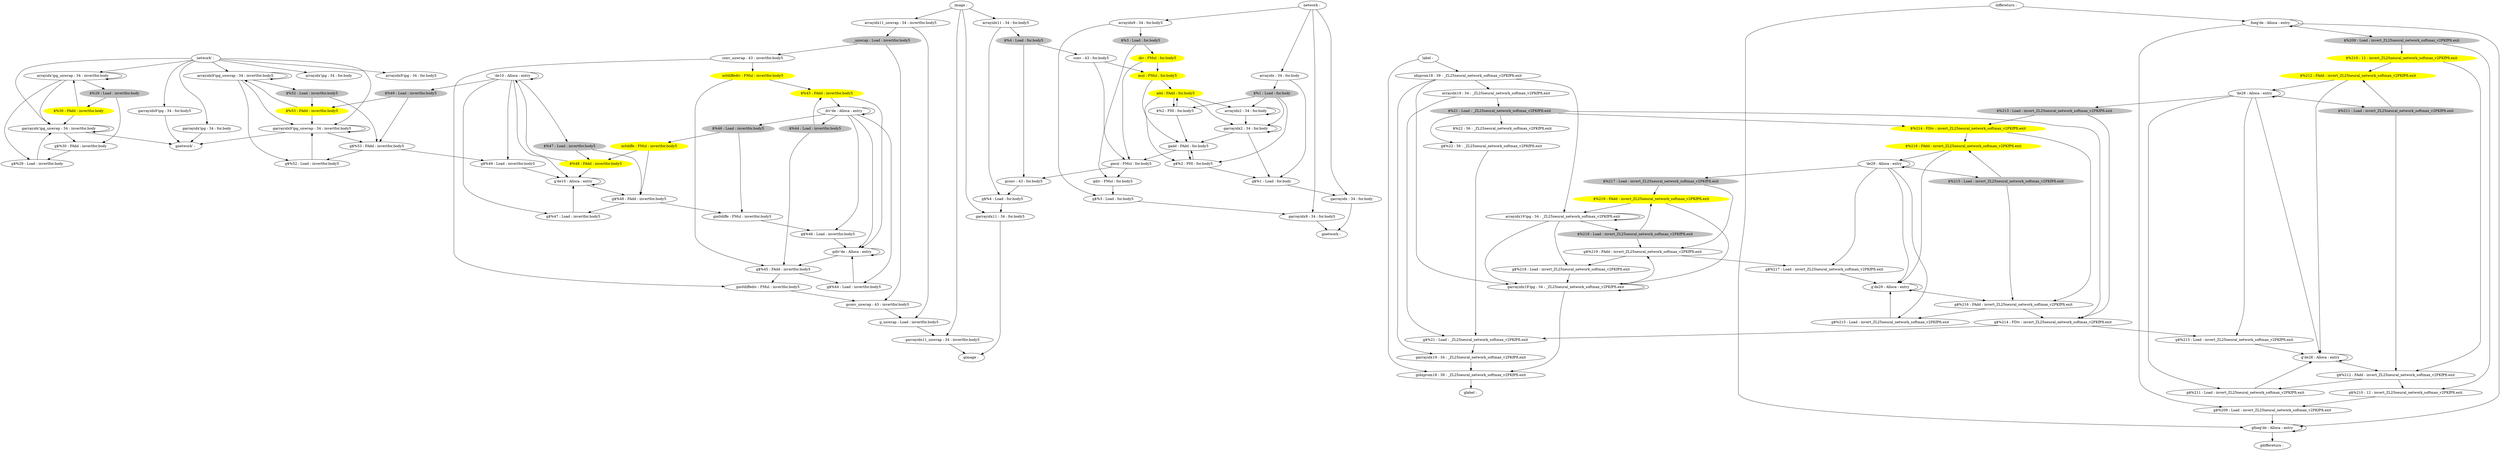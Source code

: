 digraph G {
	subgraph Forward {
		"arrayidx'ipg_unwrap : 34 : invertfor.body" -> "arrayidx'ipg_unwrap : 34 : invertfor.body" 
		"arrayidx'ipg_unwrap : 34 : invertfor.body" -> "$%29 : Load : invertfor.body" 
		"$%21 : Load : _ZL25neural_network_softmax_v2PKfPfi.exit" [color = gray style=filled];
		"$%21 : Load : _ZL25neural_network_softmax_v2PKfPfi.exit" -> "$%214 : FDiv : invert_ZL25neural_network_softmax_v2PKfPfi.exit" 
		"$%21 : Load : _ZL25neural_network_softmax_v2PKfPfi.exit" -> "$%22 : 56 : _ZL25neural_network_softmax_v2PKfPfi.exit" 
		"$%3 : Load : for.body5" [color = gray style=filled];
		"$%3 : Load : for.body5" -> "div : FMul : for.body5" 
		"conv : 43 : for.body5" -> "mul : FMul : for.body5" 
		"arrayidx11 : 34 : for.body5" -> "$%4 : Load : for.body5" 
		"$%2 : PHI : for.body5" -> "add : FAdd : for.body5" 
		"arrayidx9 : 34 : for.body5" -> "$%3 : Load : for.body5" 
		"$%4 : Load : for.body5" [color = gray style=filled];
		"$%4 : Load : for.body5" -> "conv : 43 : for.body5" 
		"arrayidx19 : 34 : _ZL25neural_network_softmax_v2PKfPfi.exit" -> "$%21 : Load : _ZL25neural_network_softmax_v2PKfPfi.exit" 
		"idxprom18 : 39 : _ZL25neural_network_softmax_v2PKfPfi.exit" -> "arrayidx19'ipg : 34 : _ZL25neural_network_softmax_v2PKfPfi.exit" 
		"idxprom18 : 39 : _ZL25neural_network_softmax_v2PKfPfi.exit" -> "arrayidx19 : 34 : _ZL25neural_network_softmax_v2PKfPfi.exit" 
		"'de10 : Alloca : entry" -> "'de10 : Alloca : entry" 
		"'de10 : Alloca : entry" -> "$%49 : Load : invertfor.body5" 
		"'de10 : Alloca : entry" -> "$%47 : Load : invertfor.body5" 
		"$%47 : Load : invertfor.body5" [color = gray style=filled];
		"$%47 : Load : invertfor.body5" -> "$%48 : FAdd : invertfor.body5" 
		"$%48 : FAdd : invertfor.body5" [color = yellow style=filled];
		"$%48 : FAdd : invertfor.body5" -> "'de10 : Alloca : entry" 
		"$%49 : Load : invertfor.body5" [color = gray style=filled];
		"$%49 : Load : invertfor.body5" -> "$%53 : FAdd : invertfor.body5" 
		"arrayidx9'ipg_unwrap : 34 : invertfor.body5" -> "$%52 : Load : invertfor.body5" 
		"arrayidx9'ipg_unwrap : 34 : invertfor.body5" -> "arrayidx9'ipg_unwrap : 34 : invertfor.body5" 
		"add : FAdd : for.body5" [color = yellow style=filled];
		"add : FAdd : for.body5" -> "arrayidx2 : 34 : for.body" 
		"add : FAdd : for.body5" -> "$%2 : PHI : for.body5" 
		"mul : FMul : for.body5" [color = yellow style=filled];
		"mul : FMul : for.body5" -> "add : FAdd : for.body5" 
		"image : " -> "arrayidx11 : 34 : for.body5" 
		"image : " -> "arrayidx11_unwrap : 34 : invertfor.body5" 
		"network : " -> "arrayidx9 : 34 : for.body5" 
		"network : " -> "arrayidx : 34 : for.body" 
		"network' : " -> "arrayidx'ipg_unwrap : 34 : invertfor.body" 
		"network' : " -> "arrayidx'ipg : 34 : for.body" 
		"network' : " -> "arrayidx9'ipg_unwrap : 34 : invertfor.body5" 
		"network' : " -> "arrayidx9'ipg : 34 : for.body5" 
		"label : " -> "idxprom18 : 39 : _ZL25neural_network_softmax_v2PKfPfi.exit" 
		"differeturn : " -> "fneg'de : Alloca : entry" 
		"div : FMul : for.body5" [color = yellow style=filled];
		"div : FMul : for.body5" -> "mul : FMul : for.body5" 
		"$%1 : Load : for.body" [color = gray style=filled];
		"$%1 : Load : for.body" -> "arrayidx2 : 34 : for.body" 
		"$%1 : Load : for.body" -> "$%2 : PHI : for.body5" 
		"$%209 : Load : invert_ZL25neural_network_softmax_v2PKfPfi.exit" [color = gray style=filled];
		"$%209 : Load : invert_ZL25neural_network_softmax_v2PKfPfi.exit" -> "$%210 : 12 : invert_ZL25neural_network_softmax_v2PKfPfi.exit" 
		"arrayidx2 : 34 : for.body" -> "arrayidx2 : 34 : for.body" 
		"arrayidx19'ipg : 34 : _ZL25neural_network_softmax_v2PKfPfi.exit" -> "$%218 : Load : invert_ZL25neural_network_softmax_v2PKfPfi.exit" 
		"arrayidx19'ipg : 34 : _ZL25neural_network_softmax_v2PKfPfi.exit" -> "arrayidx19'ipg : 34 : _ZL25neural_network_softmax_v2PKfPfi.exit" 
		"arrayidx : 34 : for.body" -> "$%1 : Load : for.body" 
		"$%29 : Load : invertfor.body" [color = gray style=filled];
		"$%29 : Load : invertfor.body" -> "$%30 : FAdd : invertfor.body" 
		"arrayidx11_unwrap : 34 : invertfor.body5" -> "_unwrap : Load : invertfor.body5" 
		"_unwrap : Load : invertfor.body5" [color = gray style=filled];
		"_unwrap : Load : invertfor.body5" -> "conv_unwrap : 43 : invertfor.body5" 
		"conv_unwrap : 43 : invertfor.body5" -> "m0diffediv : FMul : invertfor.body5" 
		"m0diffediv : FMul : invertfor.body5" [color = yellow style=filled];
		"m0diffediv : FMul : invertfor.body5" -> "$%45 : FAdd : invertfor.body5" 
		"div'de : Alloca : entry" -> "$%46 : Load : invertfor.body5" 
		"div'de : Alloca : entry" -> "$%44 : Load : invertfor.body5" 
		"div'de : Alloca : entry" -> "div'de : Alloca : entry" 
		"$%44 : Load : invertfor.body5" [color = gray style=filled];
		"$%44 : Load : invertfor.body5" -> "$%45 : FAdd : invertfor.body5" 
		"$%45 : FAdd : invertfor.body5" [color = yellow style=filled];
		"$%45 : FAdd : invertfor.body5" -> "div'de : Alloca : entry" 
		"$%46 : Load : invertfor.body5" [color = gray style=filled];
		"$%46 : Load : invertfor.body5" -> "m0diffe : FMul : invertfor.body5" 
		"m0diffe : FMul : invertfor.body5" [color = yellow style=filled];
		"m0diffe : FMul : invertfor.body5" -> "$%48 : FAdd : invertfor.body5" 
		"$%52 : Load : invertfor.body5" [color = gray style=filled];
		"$%52 : Load : invertfor.body5" -> "$%53 : FAdd : invertfor.body5" 
		"$%53 : FAdd : invertfor.body5" [color = yellow style=filled];
		"$%53 : FAdd : invertfor.body5" -> "arrayidx9'ipg_unwrap : 34 : invertfor.body5" 
		"$%30 : FAdd : invertfor.body" [color = yellow style=filled];
		"$%30 : FAdd : invertfor.body" -> "arrayidx'ipg_unwrap : 34 : invertfor.body" 
		"fneg'de : Alloca : entry" -> "$%209 : Load : invert_ZL25neural_network_softmax_v2PKfPfi.exit" 
		"fneg'de : Alloca : entry" -> "fneg'de : Alloca : entry" 
		"$%210 : 12 : invert_ZL25neural_network_softmax_v2PKfPfi.exit" [color = yellow style=filled];
		"$%210 : 12 : invert_ZL25neural_network_softmax_v2PKfPfi.exit" -> "$%212 : FAdd : invert_ZL25neural_network_softmax_v2PKfPfi.exit" 
		"'de28 : Alloca : entry" -> "'de28 : Alloca : entry" 
		"'de28 : Alloca : entry" -> "$%213 : Load : invert_ZL25neural_network_softmax_v2PKfPfi.exit" 
		"'de28 : Alloca : entry" -> "$%211 : Load : invert_ZL25neural_network_softmax_v2PKfPfi.exit" 
		"$%211 : Load : invert_ZL25neural_network_softmax_v2PKfPfi.exit" [color = gray style=filled];
		"$%211 : Load : invert_ZL25neural_network_softmax_v2PKfPfi.exit" -> "$%212 : FAdd : invert_ZL25neural_network_softmax_v2PKfPfi.exit" 
		"$%212 : FAdd : invert_ZL25neural_network_softmax_v2PKfPfi.exit" [color = yellow style=filled];
		"$%212 : FAdd : invert_ZL25neural_network_softmax_v2PKfPfi.exit" -> "'de28 : Alloca : entry" 
		"$%213 : Load : invert_ZL25neural_network_softmax_v2PKfPfi.exit" [color = gray style=filled];
		"$%213 : Load : invert_ZL25neural_network_softmax_v2PKfPfi.exit" -> "$%214 : FDiv : invert_ZL25neural_network_softmax_v2PKfPfi.exit" 
		"$%214 : FDiv : invert_ZL25neural_network_softmax_v2PKfPfi.exit" [color = yellow style=filled];
		"$%214 : FDiv : invert_ZL25neural_network_softmax_v2PKfPfi.exit" -> "$%216 : FAdd : invert_ZL25neural_network_softmax_v2PKfPfi.exit" 
		"'de29 : Alloca : entry" -> "$%217 : Load : invert_ZL25neural_network_softmax_v2PKfPfi.exit" 
		"'de29 : Alloca : entry" -> "$%215 : Load : invert_ZL25neural_network_softmax_v2PKfPfi.exit" 
		"'de29 : Alloca : entry" -> "'de29 : Alloca : entry" 
		"$%215 : Load : invert_ZL25neural_network_softmax_v2PKfPfi.exit" [color = gray style=filled];
		"$%215 : Load : invert_ZL25neural_network_softmax_v2PKfPfi.exit" -> "$%216 : FAdd : invert_ZL25neural_network_softmax_v2PKfPfi.exit" 
		"$%216 : FAdd : invert_ZL25neural_network_softmax_v2PKfPfi.exit" [color = yellow style=filled];
		"$%216 : FAdd : invert_ZL25neural_network_softmax_v2PKfPfi.exit" -> "'de29 : Alloca : entry" 
		"$%217 : Load : invert_ZL25neural_network_softmax_v2PKfPfi.exit" [color = gray style=filled];
		"$%217 : Load : invert_ZL25neural_network_softmax_v2PKfPfi.exit" -> "$%219 : FAdd : invert_ZL25neural_network_softmax_v2PKfPfi.exit" 
		"$%218 : Load : invert_ZL25neural_network_softmax_v2PKfPfi.exit" [color = gray style=filled];
		"$%218 : Load : invert_ZL25neural_network_softmax_v2PKfPfi.exit" -> "$%219 : FAdd : invert_ZL25neural_network_softmax_v2PKfPfi.exit" 
		"$%219 : FAdd : invert_ZL25neural_network_softmax_v2PKfPfi.exit" [color = yellow style=filled];
		"$%219 : FAdd : invert_ZL25neural_network_softmax_v2PKfPfi.exit" -> "arrayidx19'ipg : 34 : _ZL25neural_network_softmax_v2PKfPfi.exit" 
	}
	subgraph Reverse {
		"garrayidx9'ipg : 34 : for.body5" -> "gnetwork' : "
		"network' : " -> "garrayidx9'ipg : 34 : for.body5"
		"garrayidx'ipg : 34 : for.body" -> "gnetwork' : "
		"network' : " -> "garrayidx'ipg : 34 : for.body"
		"garrayidx'ipg_unwrap : 34 : invertfor.body" -> "gnetwork' : "
		"network' : " -> "garrayidx'ipg_unwrap : 34 : invertfor.body"
		"garrayidx'ipg_unwrap : 34 : invertfor.body" -> "garrayidx'ipg_unwrap : 34 : invertfor.body"
		"arrayidx'ipg_unwrap : 34 : invertfor.body" -> "garrayidx'ipg_unwrap : 34 : invertfor.body"
		"garrayidx'ipg_unwrap : 34 : invertfor.body" -> "g$%30 : FAdd : invertfor.body"
		"$%30 : FAdd : invertfor.body" -> "garrayidx'ipg_unwrap : 34 : invertfor.body"
		"g$%21 : Load : _ZL25neural_network_softmax_v2PKfPfi.exit" -> "garrayidx19 : 34 : _ZL25neural_network_softmax_v2PKfPfi.exit"
		"arrayidx19 : 34 : _ZL25neural_network_softmax_v2PKfPfi.exit" -> "g$%21 : Load : _ZL25neural_network_softmax_v2PKfPfi.exit"
		"g$%3 : Load : for.body5" -> "garrayidx9 : 34 : for.body5"
		"arrayidx9 : 34 : for.body5" -> "g$%3 : Load : for.body5"
		"gconv : 43 : for.body5" -> "g$%4 : Load : for.body5"
		"$%4 : Load : for.body5" -> "gconv : 43 : for.body5"
		"garrayidx11 : 34 : for.body5" -> "gimage : "
		"image : " -> "garrayidx11 : 34 : for.body5"
		"g$%2 : PHI : for.body5" -> "g$%1 : Load : for.body"
		"$%1 : Load : for.body" -> "g$%2 : PHI : for.body5"
		"g$%2 : PHI : for.body5" -> "gadd : FAdd : for.body5"
		"add : FAdd : for.body5" -> "g$%2 : PHI : for.body5"
		"garrayidx9 : 34 : for.body5" -> "gnetwork : "
		"network : " -> "garrayidx9 : 34 : for.body5"
		"g$%4 : Load : for.body5" -> "garrayidx11 : 34 : for.body5"
		"arrayidx11 : 34 : for.body5" -> "g$%4 : Load : for.body5"
		"garrayidx19 : 34 : _ZL25neural_network_softmax_v2PKfPfi.exit" -> "gidxprom18 : 39 : _ZL25neural_network_softmax_v2PKfPfi.exit"
		"idxprom18 : 39 : _ZL25neural_network_softmax_v2PKfPfi.exit" -> "garrayidx19 : 34 : _ZL25neural_network_softmax_v2PKfPfi.exit"
		"gidxprom18 : 39 : _ZL25neural_network_softmax_v2PKfPfi.exit" -> "glabel : "
		"label : " -> "gidxprom18 : 39 : _ZL25neural_network_softmax_v2PKfPfi.exit"
		"g'de10 : Alloca : entry" -> "g$%48 : FAdd : invertfor.body5"
		"$%48 : FAdd : invertfor.body5" -> "g'de10 : Alloca : entry"
		"g'de10 : Alloca : entry" -> "g'de10 : Alloca : entry"
		"'de10 : Alloca : entry" -> "g'de10 : Alloca : entry"
		"g$%47 : Load : invertfor.body5" -> "g'de10 : Alloca : entry"
		"'de10 : Alloca : entry" -> "g$%47 : Load : invertfor.body5"
		"g$%48 : FAdd : invertfor.body5" -> "gm0diffe : FMul : invertfor.body5"
		"m0diffe : FMul : invertfor.body5" -> "g$%48 : FAdd : invertfor.body5"
		"g$%48 : FAdd : invertfor.body5" -> "g$%47 : Load : invertfor.body5"
		"$%47 : Load : invertfor.body5" -> "g$%48 : FAdd : invertfor.body5"
		"g$%49 : Load : invertfor.body5" -> "g'de10 : Alloca : entry"
		"'de10 : Alloca : entry" -> "g$%49 : Load : invertfor.body5"
		"garrayidx9'ipg_unwrap : 34 : invertfor.body5" -> "gnetwork' : "
		"network' : " -> "garrayidx9'ipg_unwrap : 34 : invertfor.body5"
		"garrayidx9'ipg_unwrap : 34 : invertfor.body5" -> "g$%53 : FAdd : invertfor.body5"
		"$%53 : FAdd : invertfor.body5" -> "garrayidx9'ipg_unwrap : 34 : invertfor.body5"
		"garrayidx9'ipg_unwrap : 34 : invertfor.body5" -> "garrayidx9'ipg_unwrap : 34 : invertfor.body5"
		"arrayidx9'ipg_unwrap : 34 : invertfor.body5" -> "garrayidx9'ipg_unwrap : 34 : invertfor.body5"
		"gadd : FAdd : for.body5" -> "g$%2 : PHI : for.body5"
		"$%2 : PHI : for.body5" -> "gadd : FAdd : for.body5"
		"gadd : FAdd : for.body5" -> "gmul : FMul : for.body5"
		"mul : FMul : for.body5" -> "gadd : FAdd : for.body5"
		"gmul : FMul : for.body5" -> "gconv : 43 : for.body5"
		"conv : 43 : for.body5" -> "gmul : FMul : for.body5"
		"gmul : FMul : for.body5" -> "gdiv : FMul : for.body5"
		"div : FMul : for.body5" -> "gmul : FMul : for.body5"
		"gdiv : FMul : for.body5" -> "g$%3 : Load : for.body5"
		"$%3 : Load : for.body5" -> "gdiv : FMul : for.body5"
		"g$%1 : Load : for.body" -> "garrayidx : 34 : for.body"
		"arrayidx : 34 : for.body" -> "g$%1 : Load : for.body"
		"g$%209 : Load : invert_ZL25neural_network_softmax_v2PKfPfi.exit" -> "gfneg'de : Alloca : entry"
		"fneg'de : Alloca : entry" -> "g$%209 : Load : invert_ZL25neural_network_softmax_v2PKfPfi.exit"
		"garrayidx2 : 34 : for.body" -> "g$%1 : Load : for.body"
		"$%1 : Load : for.body" -> "garrayidx2 : 34 : for.body"
		"garrayidx2 : 34 : for.body" -> "garrayidx2 : 34 : for.body"
		"arrayidx2 : 34 : for.body" -> "garrayidx2 : 34 : for.body"
		"garrayidx2 : 34 : for.body" -> "gadd : FAdd : for.body5"
		"add : FAdd : for.body5" -> "garrayidx2 : 34 : for.body"
		"g$%22 : 56 : _ZL25neural_network_softmax_v2PKfPfi.exit" -> "g$%21 : Load : _ZL25neural_network_softmax_v2PKfPfi.exit"
		"$%21 : Load : _ZL25neural_network_softmax_v2PKfPfi.exit" -> "g$%22 : 56 : _ZL25neural_network_softmax_v2PKfPfi.exit"
		"garrayidx19'ipg : 34 : _ZL25neural_network_softmax_v2PKfPfi.exit" -> "g$%219 : FAdd : invert_ZL25neural_network_softmax_v2PKfPfi.exit"
		"$%219 : FAdd : invert_ZL25neural_network_softmax_v2PKfPfi.exit" -> "garrayidx19'ipg : 34 : _ZL25neural_network_softmax_v2PKfPfi.exit"
		"garrayidx19'ipg : 34 : _ZL25neural_network_softmax_v2PKfPfi.exit" -> "garrayidx19'ipg : 34 : _ZL25neural_network_softmax_v2PKfPfi.exit"
		"arrayidx19'ipg : 34 : _ZL25neural_network_softmax_v2PKfPfi.exit" -> "garrayidx19'ipg : 34 : _ZL25neural_network_softmax_v2PKfPfi.exit"
		"garrayidx19'ipg : 34 : _ZL25neural_network_softmax_v2PKfPfi.exit" -> "gidxprom18 : 39 : _ZL25neural_network_softmax_v2PKfPfi.exit"
		"idxprom18 : 39 : _ZL25neural_network_softmax_v2PKfPfi.exit" -> "garrayidx19'ipg : 34 : _ZL25neural_network_softmax_v2PKfPfi.exit"
		"garrayidx : 34 : for.body" -> "gnetwork : "
		"network : " -> "garrayidx : 34 : for.body"
		"g$%29 : Load : invertfor.body" -> "garrayidx'ipg_unwrap : 34 : invertfor.body"
		"arrayidx'ipg_unwrap : 34 : invertfor.body" -> "g$%29 : Load : invertfor.body"
		"garrayidx11_unwrap : 34 : invertfor.body5" -> "gimage : "
		"image : " -> "garrayidx11_unwrap : 34 : invertfor.body5"
		"g_unwrap : Load : invertfor.body5" -> "garrayidx11_unwrap : 34 : invertfor.body5"
		"arrayidx11_unwrap : 34 : invertfor.body5" -> "g_unwrap : Load : invertfor.body5"
		"gconv_unwrap : 43 : invertfor.body5" -> "g_unwrap : Load : invertfor.body5"
		"_unwrap : Load : invertfor.body5" -> "gconv_unwrap : 43 : invertfor.body5"
		"gm0diffediv : FMul : invertfor.body5" -> "gconv_unwrap : 43 : invertfor.body5"
		"conv_unwrap : 43 : invertfor.body5" -> "gm0diffediv : FMul : invertfor.body5"
		"gdiv'de : Alloca : entry" -> "g$%45 : FAdd : invertfor.body5"
		"$%45 : FAdd : invertfor.body5" -> "gdiv'de : Alloca : entry"
		"gdiv'de : Alloca : entry" -> "gdiv'de : Alloca : entry"
		"div'de : Alloca : entry" -> "gdiv'de : Alloca : entry"
		"g$%44 : Load : invertfor.body5" -> "gdiv'de : Alloca : entry"
		"div'de : Alloca : entry" -> "g$%44 : Load : invertfor.body5"
		"g$%45 : FAdd : invertfor.body5" -> "g$%44 : Load : invertfor.body5"
		"$%44 : Load : invertfor.body5" -> "g$%45 : FAdd : invertfor.body5"
		"g$%45 : FAdd : invertfor.body5" -> "gm0diffediv : FMul : invertfor.body5"
		"m0diffediv : FMul : invertfor.body5" -> "g$%45 : FAdd : invertfor.body5"
		"g$%46 : Load : invertfor.body5" -> "gdiv'de : Alloca : entry"
		"div'de : Alloca : entry" -> "g$%46 : Load : invertfor.body5"
		"gm0diffe : FMul : invertfor.body5" -> "g$%46 : Load : invertfor.body5"
		"$%46 : Load : invertfor.body5" -> "gm0diffe : FMul : invertfor.body5"
		"g$%52 : Load : invertfor.body5" -> "garrayidx9'ipg_unwrap : 34 : invertfor.body5"
		"arrayidx9'ipg_unwrap : 34 : invertfor.body5" -> "g$%52 : Load : invertfor.body5"
		"g$%53 : FAdd : invertfor.body5" -> "g$%52 : Load : invertfor.body5"
		"$%52 : Load : invertfor.body5" -> "g$%53 : FAdd : invertfor.body5"
		"g$%53 : FAdd : invertfor.body5" -> "g$%49 : Load : invertfor.body5"
		"$%49 : Load : invertfor.body5" -> "g$%53 : FAdd : invertfor.body5"
		"g$%30 : FAdd : invertfor.body" -> "g$%29 : Load : invertfor.body"
		"$%29 : Load : invertfor.body" -> "g$%30 : FAdd : invertfor.body"
		"gfneg'de : Alloca : entry" -> "gdiffereturn : "
		"differeturn : " -> "gfneg'de : Alloca : entry"
		"gfneg'de : Alloca : entry" -> "gfneg'de : Alloca : entry"
		"fneg'de : Alloca : entry" -> "gfneg'de : Alloca : entry"
		"g$%210 : 12 : invert_ZL25neural_network_softmax_v2PKfPfi.exit" -> "g$%209 : Load : invert_ZL25neural_network_softmax_v2PKfPfi.exit"
		"$%209 : Load : invert_ZL25neural_network_softmax_v2PKfPfi.exit" -> "g$%210 : 12 : invert_ZL25neural_network_softmax_v2PKfPfi.exit"
		"g'de28 : Alloca : entry" -> "g$%212 : FAdd : invert_ZL25neural_network_softmax_v2PKfPfi.exit"
		"$%212 : FAdd : invert_ZL25neural_network_softmax_v2PKfPfi.exit" -> "g'de28 : Alloca : entry"
		"g'de28 : Alloca : entry" -> "g'de28 : Alloca : entry"
		"'de28 : Alloca : entry" -> "g'de28 : Alloca : entry"
		"g$%211 : Load : invert_ZL25neural_network_softmax_v2PKfPfi.exit" -> "g'de28 : Alloca : entry"
		"'de28 : Alloca : entry" -> "g$%211 : Load : invert_ZL25neural_network_softmax_v2PKfPfi.exit"
		"g$%212 : FAdd : invert_ZL25neural_network_softmax_v2PKfPfi.exit" -> "g$%210 : 12 : invert_ZL25neural_network_softmax_v2PKfPfi.exit"
		"$%210 : 12 : invert_ZL25neural_network_softmax_v2PKfPfi.exit" -> "g$%212 : FAdd : invert_ZL25neural_network_softmax_v2PKfPfi.exit"
		"g$%212 : FAdd : invert_ZL25neural_network_softmax_v2PKfPfi.exit" -> "g$%211 : Load : invert_ZL25neural_network_softmax_v2PKfPfi.exit"
		"$%211 : Load : invert_ZL25neural_network_softmax_v2PKfPfi.exit" -> "g$%212 : FAdd : invert_ZL25neural_network_softmax_v2PKfPfi.exit"
		"g$%213 : Load : invert_ZL25neural_network_softmax_v2PKfPfi.exit" -> "g'de28 : Alloca : entry"
		"'de28 : Alloca : entry" -> "g$%213 : Load : invert_ZL25neural_network_softmax_v2PKfPfi.exit"
		"g$%214 : FDiv : invert_ZL25neural_network_softmax_v2PKfPfi.exit" -> "g$%21 : Load : _ZL25neural_network_softmax_v2PKfPfi.exit"
		"$%21 : Load : _ZL25neural_network_softmax_v2PKfPfi.exit" -> "g$%214 : FDiv : invert_ZL25neural_network_softmax_v2PKfPfi.exit"
		"g$%214 : FDiv : invert_ZL25neural_network_softmax_v2PKfPfi.exit" -> "g$%213 : Load : invert_ZL25neural_network_softmax_v2PKfPfi.exit"
		"$%213 : Load : invert_ZL25neural_network_softmax_v2PKfPfi.exit" -> "g$%214 : FDiv : invert_ZL25neural_network_softmax_v2PKfPfi.exit"
		"g'de29 : Alloca : entry" -> "g$%216 : FAdd : invert_ZL25neural_network_softmax_v2PKfPfi.exit"
		"$%216 : FAdd : invert_ZL25neural_network_softmax_v2PKfPfi.exit" -> "g'de29 : Alloca : entry"
		"g'de29 : Alloca : entry" -> "g'de29 : Alloca : entry"
		"'de29 : Alloca : entry" -> "g'de29 : Alloca : entry"
		"g$%215 : Load : invert_ZL25neural_network_softmax_v2PKfPfi.exit" -> "g'de29 : Alloca : entry"
		"'de29 : Alloca : entry" -> "g$%215 : Load : invert_ZL25neural_network_softmax_v2PKfPfi.exit"
		"g$%216 : FAdd : invert_ZL25neural_network_softmax_v2PKfPfi.exit" -> "g$%214 : FDiv : invert_ZL25neural_network_softmax_v2PKfPfi.exit"
		"$%214 : FDiv : invert_ZL25neural_network_softmax_v2PKfPfi.exit" -> "g$%216 : FAdd : invert_ZL25neural_network_softmax_v2PKfPfi.exit"
		"g$%216 : FAdd : invert_ZL25neural_network_softmax_v2PKfPfi.exit" -> "g$%215 : Load : invert_ZL25neural_network_softmax_v2PKfPfi.exit"
		"$%215 : Load : invert_ZL25neural_network_softmax_v2PKfPfi.exit" -> "g$%216 : FAdd : invert_ZL25neural_network_softmax_v2PKfPfi.exit"
		"g$%217 : Load : invert_ZL25neural_network_softmax_v2PKfPfi.exit" -> "g'de29 : Alloca : entry"
		"'de29 : Alloca : entry" -> "g$%217 : Load : invert_ZL25neural_network_softmax_v2PKfPfi.exit"
		"g$%218 : Load : invert_ZL25neural_network_softmax_v2PKfPfi.exit" -> "garrayidx19'ipg : 34 : _ZL25neural_network_softmax_v2PKfPfi.exit"
		"arrayidx19'ipg : 34 : _ZL25neural_network_softmax_v2PKfPfi.exit" -> "g$%218 : Load : invert_ZL25neural_network_softmax_v2PKfPfi.exit"
		"g$%219 : FAdd : invert_ZL25neural_network_softmax_v2PKfPfi.exit" -> "g$%218 : Load : invert_ZL25neural_network_softmax_v2PKfPfi.exit"
		"$%218 : Load : invert_ZL25neural_network_softmax_v2PKfPfi.exit" -> "g$%219 : FAdd : invert_ZL25neural_network_softmax_v2PKfPfi.exit"
		"g$%219 : FAdd : invert_ZL25neural_network_softmax_v2PKfPfi.exit" -> "g$%217 : Load : invert_ZL25neural_network_softmax_v2PKfPfi.exit"
		"$%217 : Load : invert_ZL25neural_network_softmax_v2PKfPfi.exit" -> "g$%219 : FAdd : invert_ZL25neural_network_softmax_v2PKfPfi.exit"
	}
}
